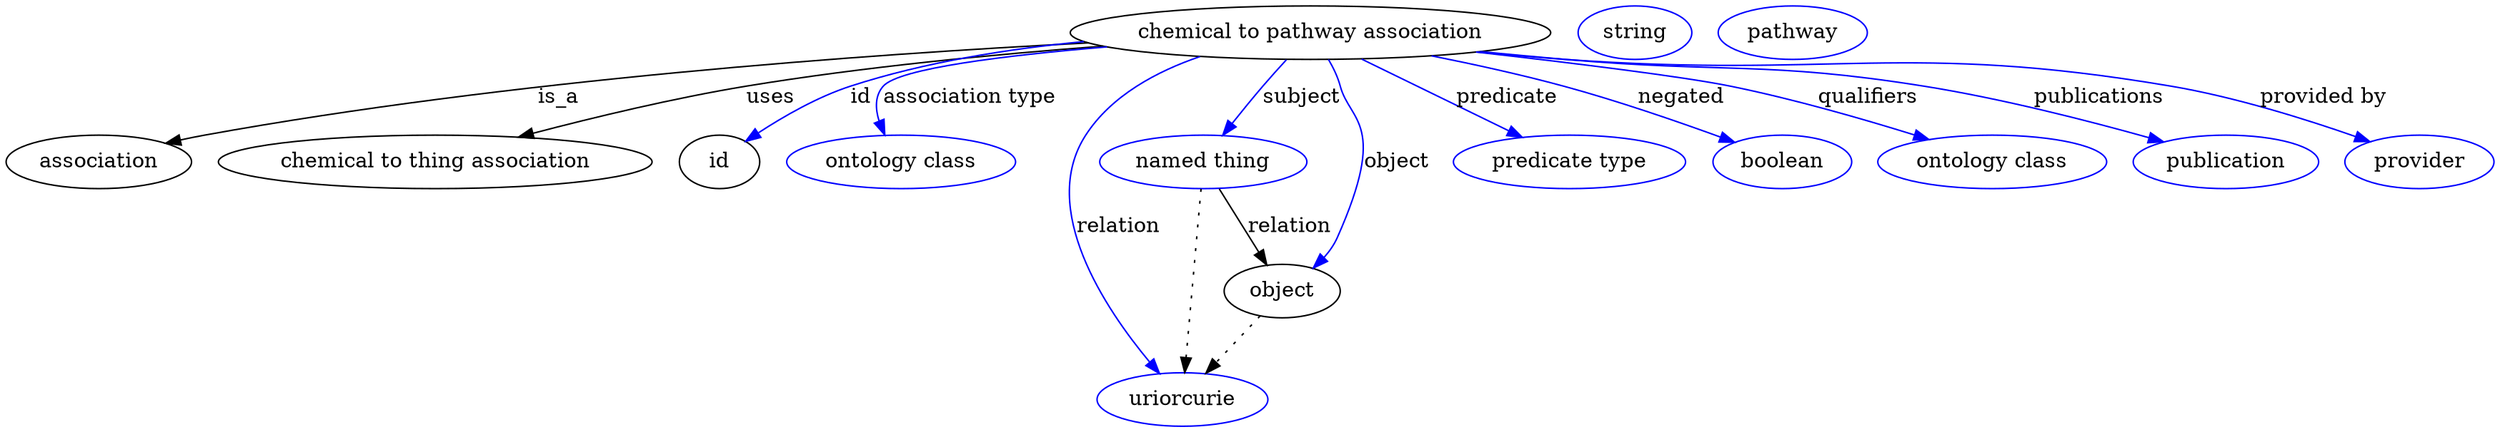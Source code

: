digraph {
	graph [bb="0,0,1387.3,283"];
	node [label="\N"];
	"chemical to pathway association"	 [height=0.5,
		label="chemical to pathway association",
		pos="734.05,265",
		width=3.5025];
	association	 [height=0.5,
		pos="50.046,178",
		width=1.3902];
	"chemical to pathway association" -> association	 [label=is_a,
		lp="290.05,221.5",
		pos="e,86.962,190.17 613.19,259.75 486.31,252.36 281.66,235.11 109.05,196 104.99,195.08 100.81,194.03 96.635,192.9"];
	"chemical to thing association"	 [height=0.5,
		pos="232.05,178",
		width=3.1775];
	"chemical to pathway association" -> "chemical to thing association"	 [label=uses,
		lp="426.05,221.5",
		pos="e,281.74,194.27 621.56,256.81 559.91,251.2 482.36,242.32 414.05,229 372.54,220.9 326.69,208.03 291.4,197.25"];
	id	 [height=0.5,
		pos="391.05,178",
		width=0.75];
	"chemical to pathway association" -> id	 [color=blue,
		label=id,
		lp="477.55,221.5",
		pos="e,408.23,191.9 628.54,255.07 568.77,248.55 500.41,239.33 472.05,229 452.07,221.73 431.84,208.99 416.59,198.07",
		style=solid];
	"association type"	 [color=blue,
		height=0.5,
		label="ontology class",
		pos="498.05,178",
		width=1.7151];
	"chemical to pathway association" -> "association type"	 [color=blue,
		label="association type",
		lp="536.05,221.5",
		pos="e,489.78,196.03 626.86,255.5 566.47,249.03 501.29,239.72 492.05,229 486.58,222.66 485.93,214.12 487.3,205.84",
		style=solid];
	subject	 [color=blue,
		height=0.5,
		label="named thing",
		pos="671.05,178",
		width=1.5346];
	"chemical to pathway association" -> subject	 [color=blue,
		label=subject,
		lp="726.55,221.5",
		pos="e,683.87,195.71 720.99,246.97 711.98,234.53 699.85,217.78 689.81,203.91",
		style=solid];
	predicate	 [color=blue,
		height=0.5,
		label="predicate type",
		pos="874.05,178",
		width=1.679];
	"chemical to pathway association" -> predicate	 [color=blue,
		label=predicate,
		lp="838.05,221.5",
		pos="e,847.65,194.4 762.38,247.39 784.48,233.66 815.3,214.51 838.97,199.8",
		style=solid];
	relation	 [color=blue,
		height=0.5,
		label=uriorcurie,
		pos="658.05,18",
		width=1.2638];
	"chemical to pathway association" -> relation	 [color=blue,
		label=relation,
		lp="621.05,134.5",
		pos="e,644.54,35.346 676.97,248.92 650.82,238.38 622.31,221.66 607.05,196 577.81,146.84 613.85,80.034 638.55,43.855",
		style=solid];
	negated	 [color=blue,
		height=0.5,
		label=boolean,
		pos="991.05,178",
		width=1.0652];
	"chemical to pathway association" -> negated	 [color=blue,
		label=negated,
		lp="927.55,221.5",
		pos="e,963.36,190.56 798.13,249.4 820.15,243.58 844.85,236.54 867.05,229 896.82,218.89 929.69,205.25 954.11,194.62",
		style=solid];
	qualifiers	 [color=blue,
		height=0.5,
		label="ontology class",
		pos="1109,178",
		width=1.7151];
	"chemical to pathway association" -> qualifiers	 [color=blue,
		label=qualifiers,
		lp="1032,221.5",
		pos="e,1071.1,192.23 827.39,252.87 866.49,246.97 912.24,238.96 953.05,229 990.01,219.98 1030.9,206.49 1061.5,195.65",
		style=solid];
	publications	 [color=blue,
		height=0.5,
		label=publication,
		pos="1239,178",
		width=1.3902];
	"chemical to pathway association" -> publications	 [color=blue,
		label=publications,
		lp="1155.5,221.5",
		pos="e,1201,189.75 824.76,252.4 839.55,250.49 854.71,248.62 869.05,247 954.65,237.31 977.33,244.66 1062,229 1115.6,219.1 1127.8,211.28 \
1180,196 1183.6,194.95 1187.4,193.84 1191.1,192.73",
		style=solid];
	"provided by"	 [color=blue,
		height=0.5,
		label=provider,
		pos="1347,178",
		width=1.1193];
	"chemical to pathway association" -> "provided by"	 [color=blue,
		label="provided by",
		lp="1283,221.5",
		pos="e,1317.6,190.5 822.89,252.16 838.26,250.23 854.1,248.41 869.05,247 1012.6,233.46 1051.2,254.82 1193,229 1233.3,221.67 1277.5,206.24 \
1308.1,194.26",
		style=solid];
	object	 [height=0.5,
		pos="718.05,91",
		width=0.9027];
	"chemical to pathway association" -> object	 [color=blue,
		label=object,
		lp="774.05,178",
		pos="e,732.96,107.42 742.67,246.7 744.87,241.14 746.93,234.93 748.05,229 752.97,202.75 767,192.79 744.05,127 742.71,123.18 740.83,119.41 \
738.69,115.83",
		style=solid];
	association_id	 [color=blue,
		height=0.5,
		label=string,
		pos="909.05,265",
		width=0.84854];
	subject -> relation	 [pos="e,659.53,36.223 669.58,159.96 667.34,132.35 663.03,79.375 660.36,46.525",
		style=dotted];
	subject -> object	 [label=relation,
		lp="719.05,134.5",
		pos="e,708.64,108.41 680.78,159.97 687.43,147.68 696.33,131.2 703.77,117.42"];
	object -> relation	 [pos="e,672.23,35.261 704.43,74.435 696.85,65.207 687.25,53.528 678.75,43.191",
		style=dotted];
	"chemical to pathway association_object"	 [color=blue,
		height=0.5,
		label=pathway,
		pos="998.05,265",
		width=1.1193];
}
